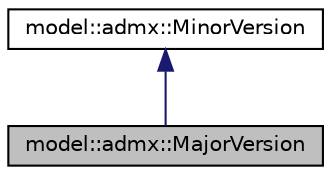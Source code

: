 digraph "model::admx::MajorVersion"
{
 // LATEX_PDF_SIZE
  edge [fontname="Helvetica",fontsize="10",labelfontname="Helvetica",labelfontsize="10"];
  node [fontname="Helvetica",fontsize="10",shape=record];
  Node1 [label="model::admx::MajorVersion",height=0.2,width=0.4,color="black", fillcolor="grey75", style="filled", fontcolor="black",tooltip="The MajorVersion class A major version of a product."];
  Node2 -> Node1 [dir="back",color="midnightblue",fontsize="10",style="solid",fontname="Helvetica"];
  Node2 [label="model::admx::MinorVersion",height=0.2,width=0.4,color="black", fillcolor="white", style="filled",URL="$classmodel_1_1admx_1_1_minor_version.html",tooltip="The MinorVersion class A minor version of a product."];
}
